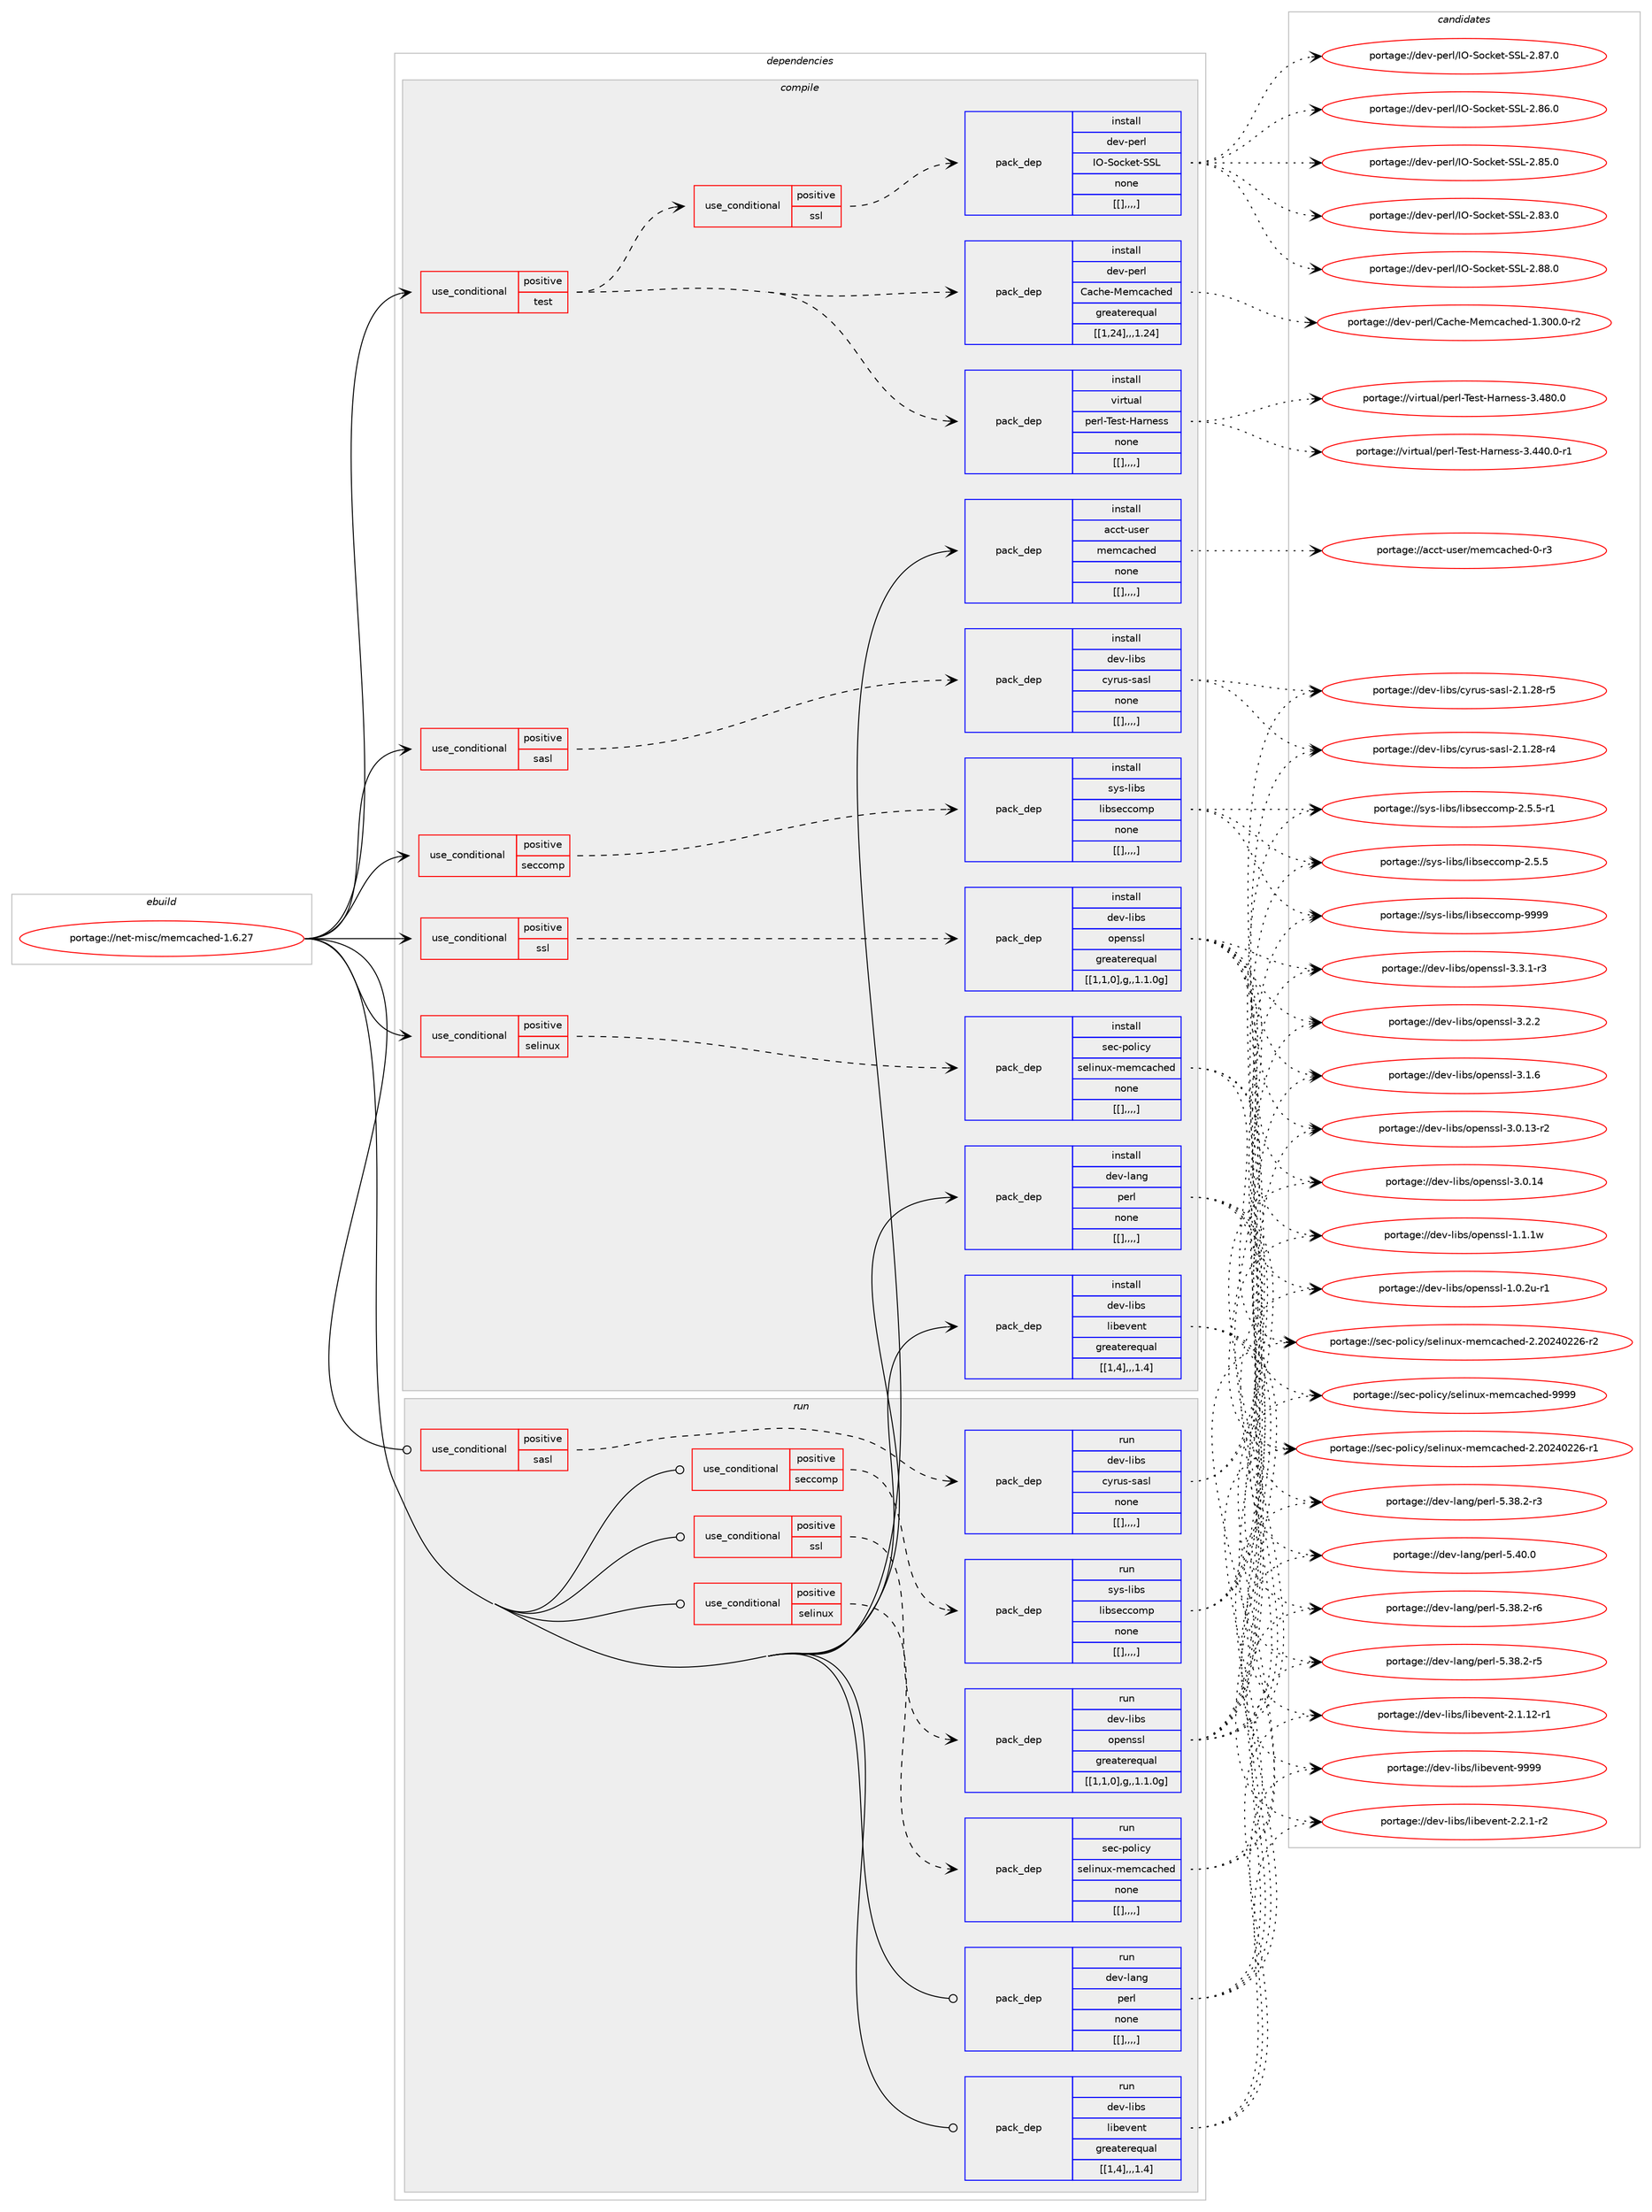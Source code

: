digraph prolog {

# *************
# Graph options
# *************

newrank=true;
concentrate=true;
compound=true;
graph [rankdir=LR,fontname=Helvetica,fontsize=10,ranksep=1.5];#, ranksep=2.5, nodesep=0.2];
edge  [arrowhead=vee];
node  [fontname=Helvetica,fontsize=10];

# **********
# The ebuild
# **********

subgraph cluster_leftcol {
color=gray;
label=<<i>ebuild</i>>;
id [label="portage://net-misc/memcached-1.6.27", color=red, width=4, href="../net-misc/memcached-1.6.27.svg"];
}

# ****************
# The dependencies
# ****************

subgraph cluster_midcol {
color=gray;
label=<<i>dependencies</i>>;
subgraph cluster_compile {
fillcolor="#eeeeee";
style=filled;
label=<<i>compile</i>>;
subgraph cond101812 {
dependency388533 [label=<<TABLE BORDER="0" CELLBORDER="1" CELLSPACING="0" CELLPADDING="4"><TR><TD ROWSPAN="3" CELLPADDING="10">use_conditional</TD></TR><TR><TD>positive</TD></TR><TR><TD>sasl</TD></TR></TABLE>>, shape=none, color=red];
subgraph pack283894 {
dependency388534 [label=<<TABLE BORDER="0" CELLBORDER="1" CELLSPACING="0" CELLPADDING="4" WIDTH="220"><TR><TD ROWSPAN="6" CELLPADDING="30">pack_dep</TD></TR><TR><TD WIDTH="110">install</TD></TR><TR><TD>dev-libs</TD></TR><TR><TD>cyrus-sasl</TD></TR><TR><TD>none</TD></TR><TR><TD>[[],,,,]</TD></TR></TABLE>>, shape=none, color=blue];
}
dependency388533:e -> dependency388534:w [weight=20,style="dashed",arrowhead="vee"];
}
id:e -> dependency388533:w [weight=20,style="solid",arrowhead="vee"];
subgraph cond101813 {
dependency388535 [label=<<TABLE BORDER="0" CELLBORDER="1" CELLSPACING="0" CELLPADDING="4"><TR><TD ROWSPAN="3" CELLPADDING="10">use_conditional</TD></TR><TR><TD>positive</TD></TR><TR><TD>seccomp</TD></TR></TABLE>>, shape=none, color=red];
subgraph pack283895 {
dependency388536 [label=<<TABLE BORDER="0" CELLBORDER="1" CELLSPACING="0" CELLPADDING="4" WIDTH="220"><TR><TD ROWSPAN="6" CELLPADDING="30">pack_dep</TD></TR><TR><TD WIDTH="110">install</TD></TR><TR><TD>sys-libs</TD></TR><TR><TD>libseccomp</TD></TR><TR><TD>none</TD></TR><TR><TD>[[],,,,]</TD></TR></TABLE>>, shape=none, color=blue];
}
dependency388535:e -> dependency388536:w [weight=20,style="dashed",arrowhead="vee"];
}
id:e -> dependency388535:w [weight=20,style="solid",arrowhead="vee"];
subgraph cond101814 {
dependency388537 [label=<<TABLE BORDER="0" CELLBORDER="1" CELLSPACING="0" CELLPADDING="4"><TR><TD ROWSPAN="3" CELLPADDING="10">use_conditional</TD></TR><TR><TD>positive</TD></TR><TR><TD>selinux</TD></TR></TABLE>>, shape=none, color=red];
subgraph pack283896 {
dependency388538 [label=<<TABLE BORDER="0" CELLBORDER="1" CELLSPACING="0" CELLPADDING="4" WIDTH="220"><TR><TD ROWSPAN="6" CELLPADDING="30">pack_dep</TD></TR><TR><TD WIDTH="110">install</TD></TR><TR><TD>sec-policy</TD></TR><TR><TD>selinux-memcached</TD></TR><TR><TD>none</TD></TR><TR><TD>[[],,,,]</TD></TR></TABLE>>, shape=none, color=blue];
}
dependency388537:e -> dependency388538:w [weight=20,style="dashed",arrowhead="vee"];
}
id:e -> dependency388537:w [weight=20,style="solid",arrowhead="vee"];
subgraph cond101815 {
dependency388539 [label=<<TABLE BORDER="0" CELLBORDER="1" CELLSPACING="0" CELLPADDING="4"><TR><TD ROWSPAN="3" CELLPADDING="10">use_conditional</TD></TR><TR><TD>positive</TD></TR><TR><TD>ssl</TD></TR></TABLE>>, shape=none, color=red];
subgraph pack283897 {
dependency388540 [label=<<TABLE BORDER="0" CELLBORDER="1" CELLSPACING="0" CELLPADDING="4" WIDTH="220"><TR><TD ROWSPAN="6" CELLPADDING="30">pack_dep</TD></TR><TR><TD WIDTH="110">install</TD></TR><TR><TD>dev-libs</TD></TR><TR><TD>openssl</TD></TR><TR><TD>greaterequal</TD></TR><TR><TD>[[1,1,0],g,,1.1.0g]</TD></TR></TABLE>>, shape=none, color=blue];
}
dependency388539:e -> dependency388540:w [weight=20,style="dashed",arrowhead="vee"];
}
id:e -> dependency388539:w [weight=20,style="solid",arrowhead="vee"];
subgraph cond101816 {
dependency388541 [label=<<TABLE BORDER="0" CELLBORDER="1" CELLSPACING="0" CELLPADDING="4"><TR><TD ROWSPAN="3" CELLPADDING="10">use_conditional</TD></TR><TR><TD>positive</TD></TR><TR><TD>test</TD></TR></TABLE>>, shape=none, color=red];
subgraph pack283898 {
dependency388542 [label=<<TABLE BORDER="0" CELLBORDER="1" CELLSPACING="0" CELLPADDING="4" WIDTH="220"><TR><TD ROWSPAN="6" CELLPADDING="30">pack_dep</TD></TR><TR><TD WIDTH="110">install</TD></TR><TR><TD>virtual</TD></TR><TR><TD>perl-Test-Harness</TD></TR><TR><TD>none</TD></TR><TR><TD>[[],,,,]</TD></TR></TABLE>>, shape=none, color=blue];
}
dependency388541:e -> dependency388542:w [weight=20,style="dashed",arrowhead="vee"];
subgraph pack283899 {
dependency388543 [label=<<TABLE BORDER="0" CELLBORDER="1" CELLSPACING="0" CELLPADDING="4" WIDTH="220"><TR><TD ROWSPAN="6" CELLPADDING="30">pack_dep</TD></TR><TR><TD WIDTH="110">install</TD></TR><TR><TD>dev-perl</TD></TR><TR><TD>Cache-Memcached</TD></TR><TR><TD>greaterequal</TD></TR><TR><TD>[[1,24],,,1.24]</TD></TR></TABLE>>, shape=none, color=blue];
}
dependency388541:e -> dependency388543:w [weight=20,style="dashed",arrowhead="vee"];
subgraph cond101817 {
dependency388544 [label=<<TABLE BORDER="0" CELLBORDER="1" CELLSPACING="0" CELLPADDING="4"><TR><TD ROWSPAN="3" CELLPADDING="10">use_conditional</TD></TR><TR><TD>positive</TD></TR><TR><TD>ssl</TD></TR></TABLE>>, shape=none, color=red];
subgraph pack283900 {
dependency388545 [label=<<TABLE BORDER="0" CELLBORDER="1" CELLSPACING="0" CELLPADDING="4" WIDTH="220"><TR><TD ROWSPAN="6" CELLPADDING="30">pack_dep</TD></TR><TR><TD WIDTH="110">install</TD></TR><TR><TD>dev-perl</TD></TR><TR><TD>IO-Socket-SSL</TD></TR><TR><TD>none</TD></TR><TR><TD>[[],,,,]</TD></TR></TABLE>>, shape=none, color=blue];
}
dependency388544:e -> dependency388545:w [weight=20,style="dashed",arrowhead="vee"];
}
dependency388541:e -> dependency388544:w [weight=20,style="dashed",arrowhead="vee"];
}
id:e -> dependency388541:w [weight=20,style="solid",arrowhead="vee"];
subgraph pack283901 {
dependency388546 [label=<<TABLE BORDER="0" CELLBORDER="1" CELLSPACING="0" CELLPADDING="4" WIDTH="220"><TR><TD ROWSPAN="6" CELLPADDING="30">pack_dep</TD></TR><TR><TD WIDTH="110">install</TD></TR><TR><TD>acct-user</TD></TR><TR><TD>memcached</TD></TR><TR><TD>none</TD></TR><TR><TD>[[],,,,]</TD></TR></TABLE>>, shape=none, color=blue];
}
id:e -> dependency388546:w [weight=20,style="solid",arrowhead="vee"];
subgraph pack283902 {
dependency388547 [label=<<TABLE BORDER="0" CELLBORDER="1" CELLSPACING="0" CELLPADDING="4" WIDTH="220"><TR><TD ROWSPAN="6" CELLPADDING="30">pack_dep</TD></TR><TR><TD WIDTH="110">install</TD></TR><TR><TD>dev-lang</TD></TR><TR><TD>perl</TD></TR><TR><TD>none</TD></TR><TR><TD>[[],,,,]</TD></TR></TABLE>>, shape=none, color=blue];
}
id:e -> dependency388547:w [weight=20,style="solid",arrowhead="vee"];
subgraph pack283903 {
dependency388548 [label=<<TABLE BORDER="0" CELLBORDER="1" CELLSPACING="0" CELLPADDING="4" WIDTH="220"><TR><TD ROWSPAN="6" CELLPADDING="30">pack_dep</TD></TR><TR><TD WIDTH="110">install</TD></TR><TR><TD>dev-libs</TD></TR><TR><TD>libevent</TD></TR><TR><TD>greaterequal</TD></TR><TR><TD>[[1,4],,,1.4]</TD></TR></TABLE>>, shape=none, color=blue];
}
id:e -> dependency388548:w [weight=20,style="solid",arrowhead="vee"];
}
subgraph cluster_compileandrun {
fillcolor="#eeeeee";
style=filled;
label=<<i>compile and run</i>>;
}
subgraph cluster_run {
fillcolor="#eeeeee";
style=filled;
label=<<i>run</i>>;
subgraph cond101818 {
dependency388549 [label=<<TABLE BORDER="0" CELLBORDER="1" CELLSPACING="0" CELLPADDING="4"><TR><TD ROWSPAN="3" CELLPADDING="10">use_conditional</TD></TR><TR><TD>positive</TD></TR><TR><TD>sasl</TD></TR></TABLE>>, shape=none, color=red];
subgraph pack283904 {
dependency388550 [label=<<TABLE BORDER="0" CELLBORDER="1" CELLSPACING="0" CELLPADDING="4" WIDTH="220"><TR><TD ROWSPAN="6" CELLPADDING="30">pack_dep</TD></TR><TR><TD WIDTH="110">run</TD></TR><TR><TD>dev-libs</TD></TR><TR><TD>cyrus-sasl</TD></TR><TR><TD>none</TD></TR><TR><TD>[[],,,,]</TD></TR></TABLE>>, shape=none, color=blue];
}
dependency388549:e -> dependency388550:w [weight=20,style="dashed",arrowhead="vee"];
}
id:e -> dependency388549:w [weight=20,style="solid",arrowhead="odot"];
subgraph cond101819 {
dependency388551 [label=<<TABLE BORDER="0" CELLBORDER="1" CELLSPACING="0" CELLPADDING="4"><TR><TD ROWSPAN="3" CELLPADDING="10">use_conditional</TD></TR><TR><TD>positive</TD></TR><TR><TD>seccomp</TD></TR></TABLE>>, shape=none, color=red];
subgraph pack283905 {
dependency388552 [label=<<TABLE BORDER="0" CELLBORDER="1" CELLSPACING="0" CELLPADDING="4" WIDTH="220"><TR><TD ROWSPAN="6" CELLPADDING="30">pack_dep</TD></TR><TR><TD WIDTH="110">run</TD></TR><TR><TD>sys-libs</TD></TR><TR><TD>libseccomp</TD></TR><TR><TD>none</TD></TR><TR><TD>[[],,,,]</TD></TR></TABLE>>, shape=none, color=blue];
}
dependency388551:e -> dependency388552:w [weight=20,style="dashed",arrowhead="vee"];
}
id:e -> dependency388551:w [weight=20,style="solid",arrowhead="odot"];
subgraph cond101820 {
dependency388553 [label=<<TABLE BORDER="0" CELLBORDER="1" CELLSPACING="0" CELLPADDING="4"><TR><TD ROWSPAN="3" CELLPADDING="10">use_conditional</TD></TR><TR><TD>positive</TD></TR><TR><TD>selinux</TD></TR></TABLE>>, shape=none, color=red];
subgraph pack283906 {
dependency388554 [label=<<TABLE BORDER="0" CELLBORDER="1" CELLSPACING="0" CELLPADDING="4" WIDTH="220"><TR><TD ROWSPAN="6" CELLPADDING="30">pack_dep</TD></TR><TR><TD WIDTH="110">run</TD></TR><TR><TD>sec-policy</TD></TR><TR><TD>selinux-memcached</TD></TR><TR><TD>none</TD></TR><TR><TD>[[],,,,]</TD></TR></TABLE>>, shape=none, color=blue];
}
dependency388553:e -> dependency388554:w [weight=20,style="dashed",arrowhead="vee"];
}
id:e -> dependency388553:w [weight=20,style="solid",arrowhead="odot"];
subgraph cond101821 {
dependency388555 [label=<<TABLE BORDER="0" CELLBORDER="1" CELLSPACING="0" CELLPADDING="4"><TR><TD ROWSPAN="3" CELLPADDING="10">use_conditional</TD></TR><TR><TD>positive</TD></TR><TR><TD>ssl</TD></TR></TABLE>>, shape=none, color=red];
subgraph pack283907 {
dependency388556 [label=<<TABLE BORDER="0" CELLBORDER="1" CELLSPACING="0" CELLPADDING="4" WIDTH="220"><TR><TD ROWSPAN="6" CELLPADDING="30">pack_dep</TD></TR><TR><TD WIDTH="110">run</TD></TR><TR><TD>dev-libs</TD></TR><TR><TD>openssl</TD></TR><TR><TD>greaterequal</TD></TR><TR><TD>[[1,1,0],g,,1.1.0g]</TD></TR></TABLE>>, shape=none, color=blue];
}
dependency388555:e -> dependency388556:w [weight=20,style="dashed",arrowhead="vee"];
}
id:e -> dependency388555:w [weight=20,style="solid",arrowhead="odot"];
subgraph pack283908 {
dependency388557 [label=<<TABLE BORDER="0" CELLBORDER="1" CELLSPACING="0" CELLPADDING="4" WIDTH="220"><TR><TD ROWSPAN="6" CELLPADDING="30">pack_dep</TD></TR><TR><TD WIDTH="110">run</TD></TR><TR><TD>dev-lang</TD></TR><TR><TD>perl</TD></TR><TR><TD>none</TD></TR><TR><TD>[[],,,,]</TD></TR></TABLE>>, shape=none, color=blue];
}
id:e -> dependency388557:w [weight=20,style="solid",arrowhead="odot"];
subgraph pack283909 {
dependency388558 [label=<<TABLE BORDER="0" CELLBORDER="1" CELLSPACING="0" CELLPADDING="4" WIDTH="220"><TR><TD ROWSPAN="6" CELLPADDING="30">pack_dep</TD></TR><TR><TD WIDTH="110">run</TD></TR><TR><TD>dev-libs</TD></TR><TR><TD>libevent</TD></TR><TR><TD>greaterequal</TD></TR><TR><TD>[[1,4],,,1.4]</TD></TR></TABLE>>, shape=none, color=blue];
}
id:e -> dependency388558:w [weight=20,style="solid",arrowhead="odot"];
}
}

# **************
# The candidates
# **************

subgraph cluster_choices {
rank=same;
color=gray;
label=<<i>candidates</i>>;

subgraph choice283894 {
color=black;
nodesep=1;
choice100101118451081059811547991211141171154511597115108455046494650564511453 [label="portage://dev-libs/cyrus-sasl-2.1.28-r5", color=red, width=4,href="../dev-libs/cyrus-sasl-2.1.28-r5.svg"];
choice100101118451081059811547991211141171154511597115108455046494650564511452 [label="portage://dev-libs/cyrus-sasl-2.1.28-r4", color=red, width=4,href="../dev-libs/cyrus-sasl-2.1.28-r4.svg"];
dependency388534:e -> choice100101118451081059811547991211141171154511597115108455046494650564511453:w [style=dotted,weight="100"];
dependency388534:e -> choice100101118451081059811547991211141171154511597115108455046494650564511452:w [style=dotted,weight="100"];
}
subgraph choice283895 {
color=black;
nodesep=1;
choice1151211154510810598115471081059811510199991111091124557575757 [label="portage://sys-libs/libseccomp-9999", color=red, width=4,href="../sys-libs/libseccomp-9999.svg"];
choice1151211154510810598115471081059811510199991111091124550465346534511449 [label="portage://sys-libs/libseccomp-2.5.5-r1", color=red, width=4,href="../sys-libs/libseccomp-2.5.5-r1.svg"];
choice115121115451081059811547108105981151019999111109112455046534653 [label="portage://sys-libs/libseccomp-2.5.5", color=red, width=4,href="../sys-libs/libseccomp-2.5.5.svg"];
dependency388536:e -> choice1151211154510810598115471081059811510199991111091124557575757:w [style=dotted,weight="100"];
dependency388536:e -> choice1151211154510810598115471081059811510199991111091124550465346534511449:w [style=dotted,weight="100"];
dependency388536:e -> choice115121115451081059811547108105981151019999111109112455046534653:w [style=dotted,weight="100"];
}
subgraph choice283896 {
color=black;
nodesep=1;
choice11510199451121111081059912147115101108105110117120451091011099997991041011004557575757 [label="portage://sec-policy/selinux-memcached-9999", color=red, width=4,href="../sec-policy/selinux-memcached-9999.svg"];
choice115101994511211110810599121471151011081051101171204510910110999979910410110045504650485052485050544511450 [label="portage://sec-policy/selinux-memcached-2.20240226-r2", color=red, width=4,href="../sec-policy/selinux-memcached-2.20240226-r2.svg"];
choice115101994511211110810599121471151011081051101171204510910110999979910410110045504650485052485050544511449 [label="portage://sec-policy/selinux-memcached-2.20240226-r1", color=red, width=4,href="../sec-policy/selinux-memcached-2.20240226-r1.svg"];
dependency388538:e -> choice11510199451121111081059912147115101108105110117120451091011099997991041011004557575757:w [style=dotted,weight="100"];
dependency388538:e -> choice115101994511211110810599121471151011081051101171204510910110999979910410110045504650485052485050544511450:w [style=dotted,weight="100"];
dependency388538:e -> choice115101994511211110810599121471151011081051101171204510910110999979910410110045504650485052485050544511449:w [style=dotted,weight="100"];
}
subgraph choice283897 {
color=black;
nodesep=1;
choice1001011184510810598115471111121011101151151084551465146494511451 [label="portage://dev-libs/openssl-3.3.1-r3", color=red, width=4,href="../dev-libs/openssl-3.3.1-r3.svg"];
choice100101118451081059811547111112101110115115108455146504650 [label="portage://dev-libs/openssl-3.2.2", color=red, width=4,href="../dev-libs/openssl-3.2.2.svg"];
choice100101118451081059811547111112101110115115108455146494654 [label="portage://dev-libs/openssl-3.1.6", color=red, width=4,href="../dev-libs/openssl-3.1.6.svg"];
choice10010111845108105981154711111210111011511510845514648464952 [label="portage://dev-libs/openssl-3.0.14", color=red, width=4,href="../dev-libs/openssl-3.0.14.svg"];
choice100101118451081059811547111112101110115115108455146484649514511450 [label="portage://dev-libs/openssl-3.0.13-r2", color=red, width=4,href="../dev-libs/openssl-3.0.13-r2.svg"];
choice100101118451081059811547111112101110115115108454946494649119 [label="portage://dev-libs/openssl-1.1.1w", color=red, width=4,href="../dev-libs/openssl-1.1.1w.svg"];
choice1001011184510810598115471111121011101151151084549464846501174511449 [label="portage://dev-libs/openssl-1.0.2u-r1", color=red, width=4,href="../dev-libs/openssl-1.0.2u-r1.svg"];
dependency388540:e -> choice1001011184510810598115471111121011101151151084551465146494511451:w [style=dotted,weight="100"];
dependency388540:e -> choice100101118451081059811547111112101110115115108455146504650:w [style=dotted,weight="100"];
dependency388540:e -> choice100101118451081059811547111112101110115115108455146494654:w [style=dotted,weight="100"];
dependency388540:e -> choice10010111845108105981154711111210111011511510845514648464952:w [style=dotted,weight="100"];
dependency388540:e -> choice100101118451081059811547111112101110115115108455146484649514511450:w [style=dotted,weight="100"];
dependency388540:e -> choice100101118451081059811547111112101110115115108454946494649119:w [style=dotted,weight="100"];
dependency388540:e -> choice1001011184510810598115471111121011101151151084549464846501174511449:w [style=dotted,weight="100"];
}
subgraph choice283898 {
color=black;
nodesep=1;
choice118105114116117971084711210111410845841011151164572971141101011151154551465256484648 [label="portage://virtual/perl-Test-Harness-3.480.0", color=red, width=4,href="../virtual/perl-Test-Harness-3.480.0.svg"];
choice1181051141161179710847112101114108458410111511645729711411010111511545514652524846484511449 [label="portage://virtual/perl-Test-Harness-3.440.0-r1", color=red, width=4,href="../virtual/perl-Test-Harness-3.440.0-r1.svg"];
dependency388542:e -> choice118105114116117971084711210111410845841011151164572971141101011151154551465256484648:w [style=dotted,weight="100"];
dependency388542:e -> choice1181051141161179710847112101114108458410111511645729711411010111511545514652524846484511449:w [style=dotted,weight="100"];
}
subgraph choice283899 {
color=black;
nodesep=1;
choice1001011184511210111410847679799104101457710110999979910410110045494651484846484511450 [label="portage://dev-perl/Cache-Memcached-1.300.0-r2", color=red, width=4,href="../dev-perl/Cache-Memcached-1.300.0-r2.svg"];
dependency388543:e -> choice1001011184511210111410847679799104101457710110999979910410110045494651484846484511450:w [style=dotted,weight="100"];
}
subgraph choice283900 {
color=black;
nodesep=1;
choice100101118451121011141084773794583111991071011164583837645504656564648 [label="portage://dev-perl/IO-Socket-SSL-2.88.0", color=red, width=4,href="../dev-perl/IO-Socket-SSL-2.88.0.svg"];
choice100101118451121011141084773794583111991071011164583837645504656554648 [label="portage://dev-perl/IO-Socket-SSL-2.87.0", color=red, width=4,href="../dev-perl/IO-Socket-SSL-2.87.0.svg"];
choice100101118451121011141084773794583111991071011164583837645504656544648 [label="portage://dev-perl/IO-Socket-SSL-2.86.0", color=red, width=4,href="../dev-perl/IO-Socket-SSL-2.86.0.svg"];
choice100101118451121011141084773794583111991071011164583837645504656534648 [label="portage://dev-perl/IO-Socket-SSL-2.85.0", color=red, width=4,href="../dev-perl/IO-Socket-SSL-2.85.0.svg"];
choice100101118451121011141084773794583111991071011164583837645504656514648 [label="portage://dev-perl/IO-Socket-SSL-2.83.0", color=red, width=4,href="../dev-perl/IO-Socket-SSL-2.83.0.svg"];
dependency388545:e -> choice100101118451121011141084773794583111991071011164583837645504656564648:w [style=dotted,weight="100"];
dependency388545:e -> choice100101118451121011141084773794583111991071011164583837645504656554648:w [style=dotted,weight="100"];
dependency388545:e -> choice100101118451121011141084773794583111991071011164583837645504656544648:w [style=dotted,weight="100"];
dependency388545:e -> choice100101118451121011141084773794583111991071011164583837645504656534648:w [style=dotted,weight="100"];
dependency388545:e -> choice100101118451121011141084773794583111991071011164583837645504656514648:w [style=dotted,weight="100"];
}
subgraph choice283901 {
color=black;
nodesep=1;
choice979999116451171151011144710910110999979910410110045484511451 [label="portage://acct-user/memcached-0-r3", color=red, width=4,href="../acct-user/memcached-0-r3.svg"];
dependency388546:e -> choice979999116451171151011144710910110999979910410110045484511451:w [style=dotted,weight="100"];
}
subgraph choice283902 {
color=black;
nodesep=1;
choice10010111845108971101034711210111410845534652484648 [label="portage://dev-lang/perl-5.40.0", color=red, width=4,href="../dev-lang/perl-5.40.0.svg"];
choice100101118451089711010347112101114108455346515646504511454 [label="portage://dev-lang/perl-5.38.2-r6", color=red, width=4,href="../dev-lang/perl-5.38.2-r6.svg"];
choice100101118451089711010347112101114108455346515646504511453 [label="portage://dev-lang/perl-5.38.2-r5", color=red, width=4,href="../dev-lang/perl-5.38.2-r5.svg"];
choice100101118451089711010347112101114108455346515646504511451 [label="portage://dev-lang/perl-5.38.2-r3", color=red, width=4,href="../dev-lang/perl-5.38.2-r3.svg"];
dependency388547:e -> choice10010111845108971101034711210111410845534652484648:w [style=dotted,weight="100"];
dependency388547:e -> choice100101118451089711010347112101114108455346515646504511454:w [style=dotted,weight="100"];
dependency388547:e -> choice100101118451089711010347112101114108455346515646504511453:w [style=dotted,weight="100"];
dependency388547:e -> choice100101118451089711010347112101114108455346515646504511451:w [style=dotted,weight="100"];
}
subgraph choice283903 {
color=black;
nodesep=1;
choice100101118451081059811547108105981011181011101164557575757 [label="portage://dev-libs/libevent-9999", color=red, width=4,href="../dev-libs/libevent-9999.svg"];
choice100101118451081059811547108105981011181011101164550465046494511450 [label="portage://dev-libs/libevent-2.2.1-r2", color=red, width=4,href="../dev-libs/libevent-2.2.1-r2.svg"];
choice10010111845108105981154710810598101118101110116455046494649504511449 [label="portage://dev-libs/libevent-2.1.12-r1", color=red, width=4,href="../dev-libs/libevent-2.1.12-r1.svg"];
dependency388548:e -> choice100101118451081059811547108105981011181011101164557575757:w [style=dotted,weight="100"];
dependency388548:e -> choice100101118451081059811547108105981011181011101164550465046494511450:w [style=dotted,weight="100"];
dependency388548:e -> choice10010111845108105981154710810598101118101110116455046494649504511449:w [style=dotted,weight="100"];
}
subgraph choice283904 {
color=black;
nodesep=1;
choice100101118451081059811547991211141171154511597115108455046494650564511453 [label="portage://dev-libs/cyrus-sasl-2.1.28-r5", color=red, width=4,href="../dev-libs/cyrus-sasl-2.1.28-r5.svg"];
choice100101118451081059811547991211141171154511597115108455046494650564511452 [label="portage://dev-libs/cyrus-sasl-2.1.28-r4", color=red, width=4,href="../dev-libs/cyrus-sasl-2.1.28-r4.svg"];
dependency388550:e -> choice100101118451081059811547991211141171154511597115108455046494650564511453:w [style=dotted,weight="100"];
dependency388550:e -> choice100101118451081059811547991211141171154511597115108455046494650564511452:w [style=dotted,weight="100"];
}
subgraph choice283905 {
color=black;
nodesep=1;
choice1151211154510810598115471081059811510199991111091124557575757 [label="portage://sys-libs/libseccomp-9999", color=red, width=4,href="../sys-libs/libseccomp-9999.svg"];
choice1151211154510810598115471081059811510199991111091124550465346534511449 [label="portage://sys-libs/libseccomp-2.5.5-r1", color=red, width=4,href="../sys-libs/libseccomp-2.5.5-r1.svg"];
choice115121115451081059811547108105981151019999111109112455046534653 [label="portage://sys-libs/libseccomp-2.5.5", color=red, width=4,href="../sys-libs/libseccomp-2.5.5.svg"];
dependency388552:e -> choice1151211154510810598115471081059811510199991111091124557575757:w [style=dotted,weight="100"];
dependency388552:e -> choice1151211154510810598115471081059811510199991111091124550465346534511449:w [style=dotted,weight="100"];
dependency388552:e -> choice115121115451081059811547108105981151019999111109112455046534653:w [style=dotted,weight="100"];
}
subgraph choice283906 {
color=black;
nodesep=1;
choice11510199451121111081059912147115101108105110117120451091011099997991041011004557575757 [label="portage://sec-policy/selinux-memcached-9999", color=red, width=4,href="../sec-policy/selinux-memcached-9999.svg"];
choice115101994511211110810599121471151011081051101171204510910110999979910410110045504650485052485050544511450 [label="portage://sec-policy/selinux-memcached-2.20240226-r2", color=red, width=4,href="../sec-policy/selinux-memcached-2.20240226-r2.svg"];
choice115101994511211110810599121471151011081051101171204510910110999979910410110045504650485052485050544511449 [label="portage://sec-policy/selinux-memcached-2.20240226-r1", color=red, width=4,href="../sec-policy/selinux-memcached-2.20240226-r1.svg"];
dependency388554:e -> choice11510199451121111081059912147115101108105110117120451091011099997991041011004557575757:w [style=dotted,weight="100"];
dependency388554:e -> choice115101994511211110810599121471151011081051101171204510910110999979910410110045504650485052485050544511450:w [style=dotted,weight="100"];
dependency388554:e -> choice115101994511211110810599121471151011081051101171204510910110999979910410110045504650485052485050544511449:w [style=dotted,weight="100"];
}
subgraph choice283907 {
color=black;
nodesep=1;
choice1001011184510810598115471111121011101151151084551465146494511451 [label="portage://dev-libs/openssl-3.3.1-r3", color=red, width=4,href="../dev-libs/openssl-3.3.1-r3.svg"];
choice100101118451081059811547111112101110115115108455146504650 [label="portage://dev-libs/openssl-3.2.2", color=red, width=4,href="../dev-libs/openssl-3.2.2.svg"];
choice100101118451081059811547111112101110115115108455146494654 [label="portage://dev-libs/openssl-3.1.6", color=red, width=4,href="../dev-libs/openssl-3.1.6.svg"];
choice10010111845108105981154711111210111011511510845514648464952 [label="portage://dev-libs/openssl-3.0.14", color=red, width=4,href="../dev-libs/openssl-3.0.14.svg"];
choice100101118451081059811547111112101110115115108455146484649514511450 [label="portage://dev-libs/openssl-3.0.13-r2", color=red, width=4,href="../dev-libs/openssl-3.0.13-r2.svg"];
choice100101118451081059811547111112101110115115108454946494649119 [label="portage://dev-libs/openssl-1.1.1w", color=red, width=4,href="../dev-libs/openssl-1.1.1w.svg"];
choice1001011184510810598115471111121011101151151084549464846501174511449 [label="portage://dev-libs/openssl-1.0.2u-r1", color=red, width=4,href="../dev-libs/openssl-1.0.2u-r1.svg"];
dependency388556:e -> choice1001011184510810598115471111121011101151151084551465146494511451:w [style=dotted,weight="100"];
dependency388556:e -> choice100101118451081059811547111112101110115115108455146504650:w [style=dotted,weight="100"];
dependency388556:e -> choice100101118451081059811547111112101110115115108455146494654:w [style=dotted,weight="100"];
dependency388556:e -> choice10010111845108105981154711111210111011511510845514648464952:w [style=dotted,weight="100"];
dependency388556:e -> choice100101118451081059811547111112101110115115108455146484649514511450:w [style=dotted,weight="100"];
dependency388556:e -> choice100101118451081059811547111112101110115115108454946494649119:w [style=dotted,weight="100"];
dependency388556:e -> choice1001011184510810598115471111121011101151151084549464846501174511449:w [style=dotted,weight="100"];
}
subgraph choice283908 {
color=black;
nodesep=1;
choice10010111845108971101034711210111410845534652484648 [label="portage://dev-lang/perl-5.40.0", color=red, width=4,href="../dev-lang/perl-5.40.0.svg"];
choice100101118451089711010347112101114108455346515646504511454 [label="portage://dev-lang/perl-5.38.2-r6", color=red, width=4,href="../dev-lang/perl-5.38.2-r6.svg"];
choice100101118451089711010347112101114108455346515646504511453 [label="portage://dev-lang/perl-5.38.2-r5", color=red, width=4,href="../dev-lang/perl-5.38.2-r5.svg"];
choice100101118451089711010347112101114108455346515646504511451 [label="portage://dev-lang/perl-5.38.2-r3", color=red, width=4,href="../dev-lang/perl-5.38.2-r3.svg"];
dependency388557:e -> choice10010111845108971101034711210111410845534652484648:w [style=dotted,weight="100"];
dependency388557:e -> choice100101118451089711010347112101114108455346515646504511454:w [style=dotted,weight="100"];
dependency388557:e -> choice100101118451089711010347112101114108455346515646504511453:w [style=dotted,weight="100"];
dependency388557:e -> choice100101118451089711010347112101114108455346515646504511451:w [style=dotted,weight="100"];
}
subgraph choice283909 {
color=black;
nodesep=1;
choice100101118451081059811547108105981011181011101164557575757 [label="portage://dev-libs/libevent-9999", color=red, width=4,href="../dev-libs/libevent-9999.svg"];
choice100101118451081059811547108105981011181011101164550465046494511450 [label="portage://dev-libs/libevent-2.2.1-r2", color=red, width=4,href="../dev-libs/libevent-2.2.1-r2.svg"];
choice10010111845108105981154710810598101118101110116455046494649504511449 [label="portage://dev-libs/libevent-2.1.12-r1", color=red, width=4,href="../dev-libs/libevent-2.1.12-r1.svg"];
dependency388558:e -> choice100101118451081059811547108105981011181011101164557575757:w [style=dotted,weight="100"];
dependency388558:e -> choice100101118451081059811547108105981011181011101164550465046494511450:w [style=dotted,weight="100"];
dependency388558:e -> choice10010111845108105981154710810598101118101110116455046494649504511449:w [style=dotted,weight="100"];
}
}

}
